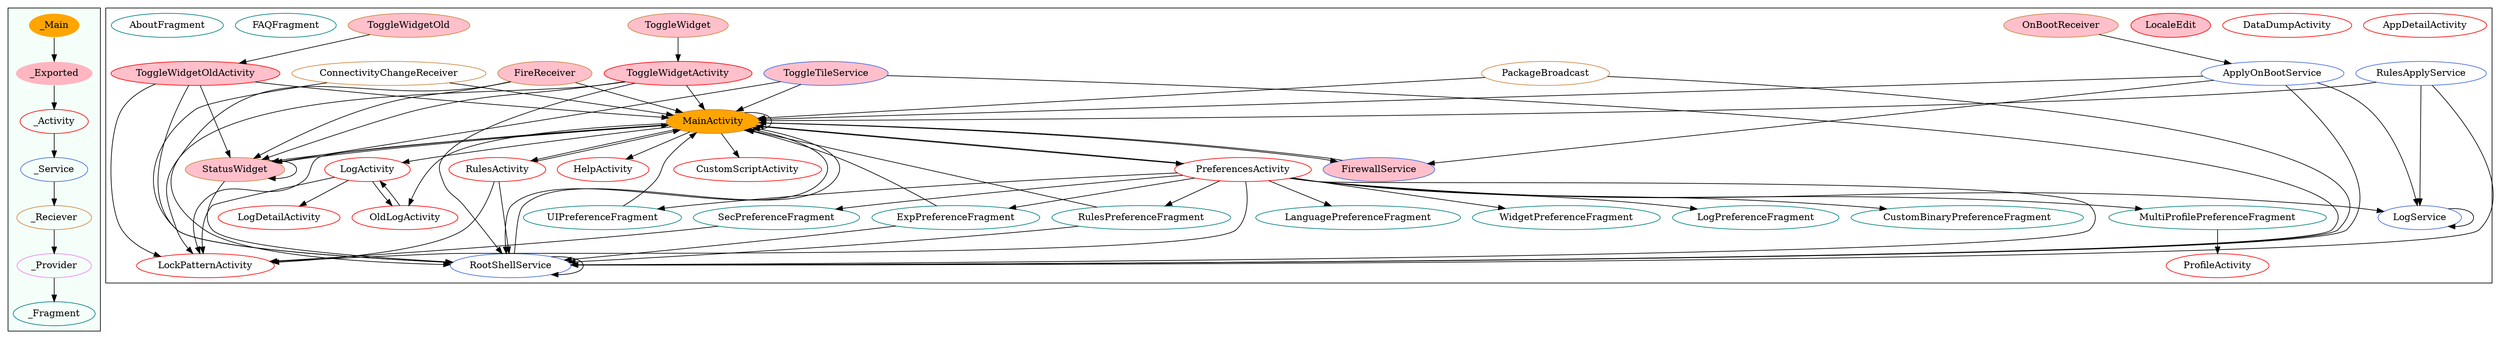 digraph G {
subgraph cluster_legend{ 
bgcolor=mintcream;
_Activity[color = red];
_Service[color = royalblue];
_Provider[color = violet];
_Reciever[color = peru];
_Fragment[color = teal];
_Main[style=filled, fillcolor=orange, color = mintcream];
_Exported[style=filled, fillcolor=lightpink, color = mintcream];
_Main -> _Exported -> _Activity -> _Service -> _Reciever -> _Provider -> _Fragment; 
}
subgraph cluster_component{ 
AppDetailActivity[color = red];
LogDetailActivity[color = red];
LogActivity[color = red];
ToggleWidgetActivity[style=filled, fillcolor=pink, color = red];
PreferencesActivity[color = red];
HelpActivity[color = red];
MainActivity[style=filled, fillcolor=orange, color = red];
ToggleWidgetOldActivity[style=filled, fillcolor=pink, color = red];
RulesActivity[color = red];
OldLogActivity[color = red];
CustomScriptActivity[color = red];
DataDumpActivity[color = red];
ProfileActivity[color = red];
LockPatternActivity[color = red];
LocaleEdit[style=filled, fillcolor=pink, color = red];
ApplyOnBootService[color = royalblue];
RootShellService[color = royalblue];
RulesApplyService[color = royalblue];
ToggleTileService[style=filled, fillcolor=pink, color = royalblue];
FirewallService[style=filled, fillcolor=pink, color = royalblue];
LogService[color = royalblue];
ToggleWidgetOld[style=filled, fillcolor=pink, color = peru];
StatusWidget[style=filled, fillcolor=pink, color = peru];
PackageBroadcast[color = peru];
MainActivity[color = peru];
ConnectivityChangeReceiver[color = peru];
MainActivity[color = peru];
FireReceiver[style=filled, fillcolor=pink, color = peru];
OnBootReceiver[style=filled, fillcolor=pink, color = peru];
ToggleWidget[style=filled, fillcolor=pink, color = peru];
MultiProfilePreferenceFragment[color = teal];
SecPreferenceFragment[color = teal];
FAQFragment[color = teal];
LanguagePreferenceFragment[color = teal];
WidgetPreferenceFragment[color = teal];
AboutFragment[color = teal];
UIPreferenceFragment[color = teal];
LogPreferenceFragment[color = teal];
CustomBinaryPreferenceFragment[color = teal];
ExpPreferenceFragment[color = teal];
RulesPreferenceFragment[color = teal];
SecPreferenceFragment->LockPatternActivity;
ToggleWidgetActivity->RootShellService;
ToggleWidgetActivity->MainActivity;
ToggleWidgetActivity->LockPatternActivity;
ToggleWidgetActivity->StatusWidget;
RulesApplyService->MainActivity;
RulesApplyService->LogService;
RulesApplyService->RootShellService;
StatusWidget->MainActivity;
StatusWidget->StatusWidget;
StatusWidget->RootShellService;
MainActivity->MainActivity;
MainActivity->StatusWidget;
MainActivity->RootShellService;
MainActivity->CustomScriptActivity;
MainActivity->HelpActivity;
MainActivity->OldLogActivity;
MainActivity->LockPatternActivity;
MainActivity->PreferencesActivity;
MainActivity->LogActivity;
MainActivity->FirewallService;
MainActivity->RulesActivity;
ToggleWidgetOldActivity->MainActivity;
ToggleWidgetOldActivity->StatusWidget;
ToggleWidgetOldActivity->RootShellService;
ToggleWidgetOldActivity->LockPatternActivity;
ExpPreferenceFragment->MainActivity;
ExpPreferenceFragment->RootShellService;
OldLogActivity->LogActivity;
ConnectivityChangeReceiver->MainActivity;
ConnectivityChangeReceiver->RootShellService;
FirewallService->MainActivity;
LogService->LogService;
ApplyOnBootService->MainActivity;
ApplyOnBootService->FirewallService;
ApplyOnBootService->LogService;
ApplyOnBootService->RootShellService;
ToggleWidgetOld->ToggleWidgetOldActivity;
LogActivity->OldLogActivity;
LogActivity->LogDetailActivity;
LogActivity->LockPatternActivity;
PreferencesActivity->MultiProfilePreferenceFragment;
PreferencesActivity->MainActivity;
PreferencesActivity->LogService;
PreferencesActivity->RootShellService;
PreferencesActivity->CustomBinaryPreferenceFragment;
PreferencesActivity->WidgetPreferenceFragment;
PreferencesActivity->LockPatternActivity;
PreferencesActivity->LanguagePreferenceFragment;
PreferencesActivity->RulesPreferenceFragment;
PreferencesActivity->SecPreferenceFragment;
PreferencesActivity->ExpPreferenceFragment;
PreferencesActivity->LogPreferenceFragment;
PreferencesActivity->UIPreferenceFragment;
FireReceiver->MainActivity;
FireReceiver->StatusWidget;
FireReceiver->RootShellService;
ToggleTileService->MainActivity;
ToggleTileService->StatusWidget;
ToggleTileService->RootShellService;
OnBootReceiver->ApplyOnBootService;
ToggleWidget->ToggleWidgetActivity;
RulesActivity->RootShellService;
RulesActivity->MainActivity;
RulesActivity->LockPatternActivity;
RootShellService->MainActivity;
RootShellService->RootShellService;
MultiProfilePreferenceFragment->ProfileActivity;
PackageBroadcast->MainActivity;
PackageBroadcast->RootShellService;
UIPreferenceFragment->MainActivity;
RulesPreferenceFragment->MainActivity;
RulesPreferenceFragment->RootShellService;
}
}
